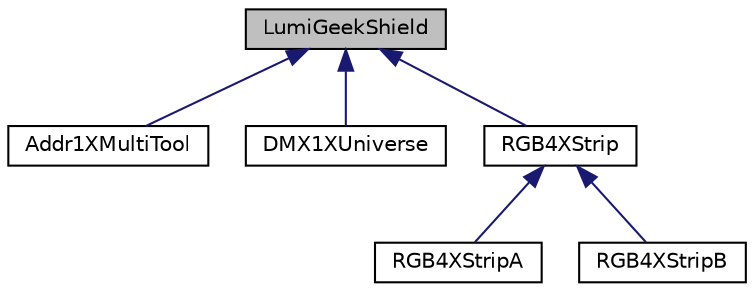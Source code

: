 digraph "LumiGeekShield"
{
  edge [fontname="Helvetica",fontsize="10",labelfontname="Helvetica",labelfontsize="10"];
  node [fontname="Helvetica",fontsize="10",shape=record];
  Node1 [label="LumiGeekShield",height=0.2,width=0.4,color="black", fillcolor="grey75", style="filled" fontcolor="black"];
  Node1 -> Node2 [dir="back",color="midnightblue",fontsize="10",style="solid",fontname="Helvetica"];
  Node2 [label="Addr1XMultiTool",height=0.2,width=0.4,color="black", fillcolor="white", style="filled",URL="$class_addr1_x_multi_tool.html"];
  Node1 -> Node3 [dir="back",color="midnightblue",fontsize="10",style="solid",fontname="Helvetica"];
  Node3 [label="DMX1XUniverse",height=0.2,width=0.4,color="black", fillcolor="white", style="filled",URL="$class_d_m_x1_x_universe.html"];
  Node1 -> Node4 [dir="back",color="midnightblue",fontsize="10",style="solid",fontname="Helvetica"];
  Node4 [label="RGB4XStrip",height=0.2,width=0.4,color="black", fillcolor="white", style="filled",URL="$class_r_g_b4_x_strip.html"];
  Node4 -> Node5 [dir="back",color="midnightblue",fontsize="10",style="solid",fontname="Helvetica"];
  Node5 [label="RGB4XStripA",height=0.2,width=0.4,color="black", fillcolor="white", style="filled",URL="$class_r_g_b4_x_strip_a.html"];
  Node4 -> Node6 [dir="back",color="midnightblue",fontsize="10",style="solid",fontname="Helvetica"];
  Node6 [label="RGB4XStripB",height=0.2,width=0.4,color="black", fillcolor="white", style="filled",URL="$class_r_g_b4_x_strip_b.html"];
}
